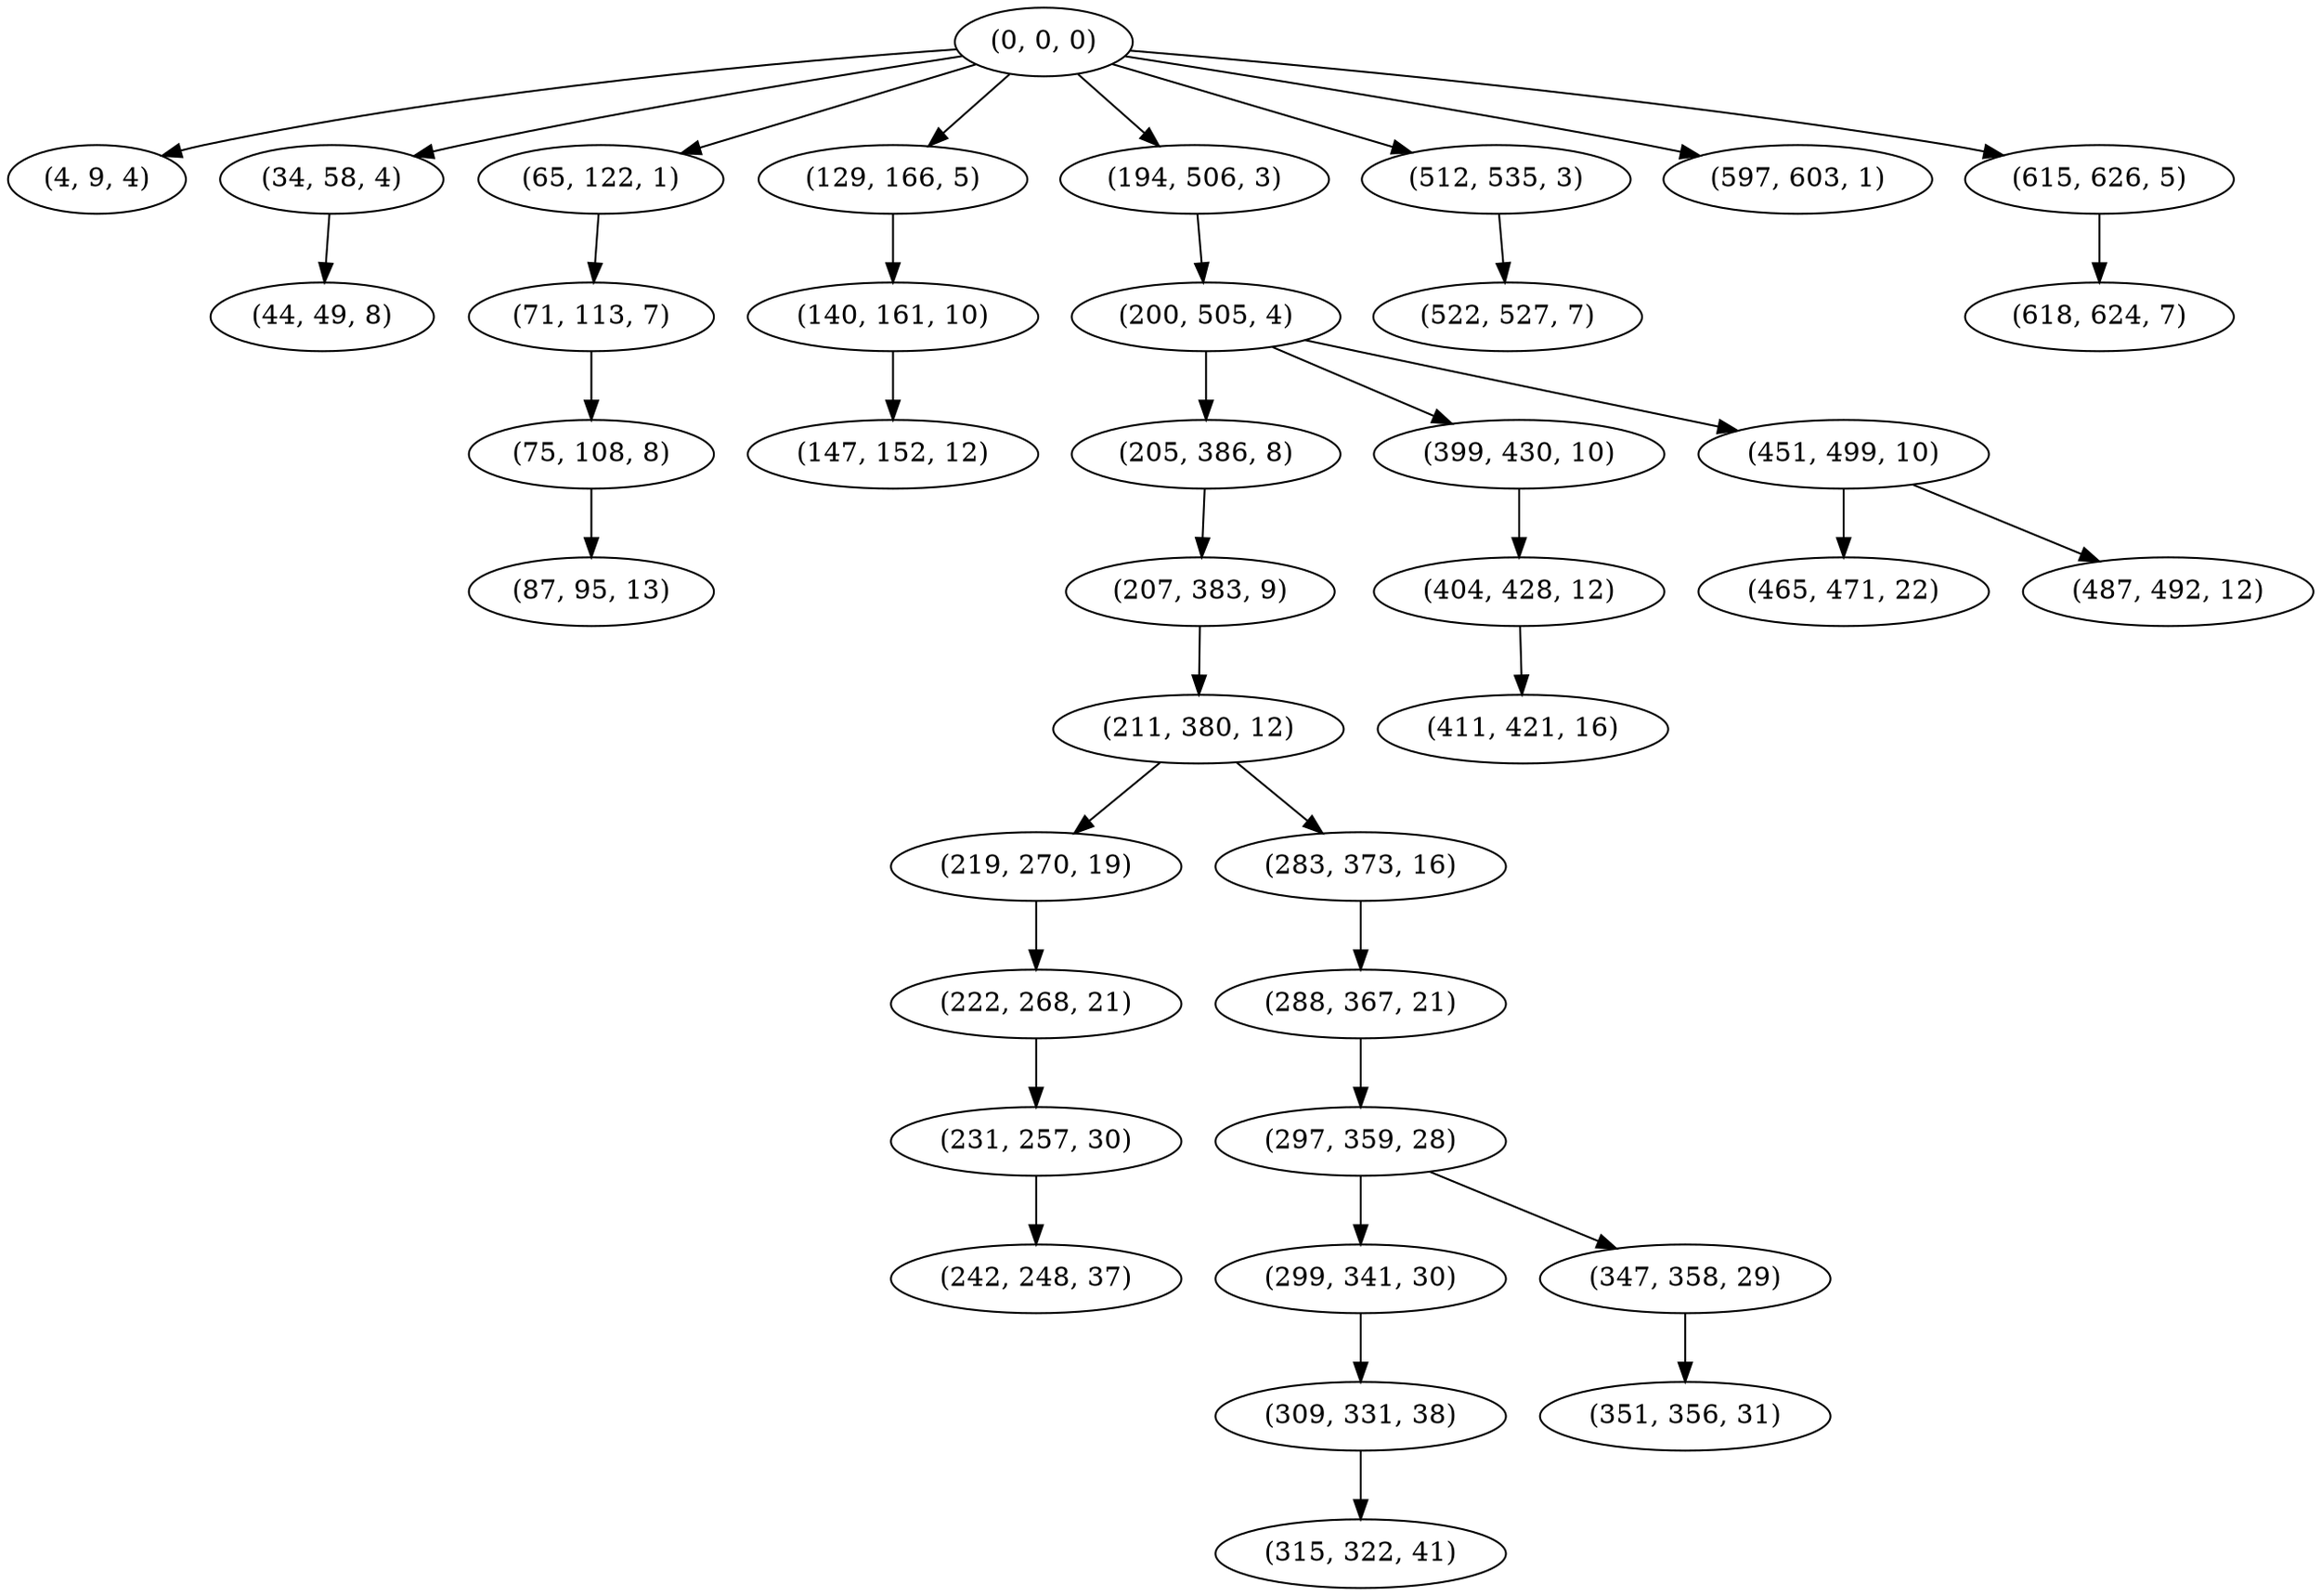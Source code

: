 digraph tree {
    "(0, 0, 0)";
    "(4, 9, 4)";
    "(34, 58, 4)";
    "(44, 49, 8)";
    "(65, 122, 1)";
    "(71, 113, 7)";
    "(75, 108, 8)";
    "(87, 95, 13)";
    "(129, 166, 5)";
    "(140, 161, 10)";
    "(147, 152, 12)";
    "(194, 506, 3)";
    "(200, 505, 4)";
    "(205, 386, 8)";
    "(207, 383, 9)";
    "(211, 380, 12)";
    "(219, 270, 19)";
    "(222, 268, 21)";
    "(231, 257, 30)";
    "(242, 248, 37)";
    "(283, 373, 16)";
    "(288, 367, 21)";
    "(297, 359, 28)";
    "(299, 341, 30)";
    "(309, 331, 38)";
    "(315, 322, 41)";
    "(347, 358, 29)";
    "(351, 356, 31)";
    "(399, 430, 10)";
    "(404, 428, 12)";
    "(411, 421, 16)";
    "(451, 499, 10)";
    "(465, 471, 22)";
    "(487, 492, 12)";
    "(512, 535, 3)";
    "(522, 527, 7)";
    "(597, 603, 1)";
    "(615, 626, 5)";
    "(618, 624, 7)";
    "(0, 0, 0)" -> "(4, 9, 4)";
    "(0, 0, 0)" -> "(34, 58, 4)";
    "(0, 0, 0)" -> "(65, 122, 1)";
    "(0, 0, 0)" -> "(129, 166, 5)";
    "(0, 0, 0)" -> "(194, 506, 3)";
    "(0, 0, 0)" -> "(512, 535, 3)";
    "(0, 0, 0)" -> "(597, 603, 1)";
    "(0, 0, 0)" -> "(615, 626, 5)";
    "(34, 58, 4)" -> "(44, 49, 8)";
    "(65, 122, 1)" -> "(71, 113, 7)";
    "(71, 113, 7)" -> "(75, 108, 8)";
    "(75, 108, 8)" -> "(87, 95, 13)";
    "(129, 166, 5)" -> "(140, 161, 10)";
    "(140, 161, 10)" -> "(147, 152, 12)";
    "(194, 506, 3)" -> "(200, 505, 4)";
    "(200, 505, 4)" -> "(205, 386, 8)";
    "(200, 505, 4)" -> "(399, 430, 10)";
    "(200, 505, 4)" -> "(451, 499, 10)";
    "(205, 386, 8)" -> "(207, 383, 9)";
    "(207, 383, 9)" -> "(211, 380, 12)";
    "(211, 380, 12)" -> "(219, 270, 19)";
    "(211, 380, 12)" -> "(283, 373, 16)";
    "(219, 270, 19)" -> "(222, 268, 21)";
    "(222, 268, 21)" -> "(231, 257, 30)";
    "(231, 257, 30)" -> "(242, 248, 37)";
    "(283, 373, 16)" -> "(288, 367, 21)";
    "(288, 367, 21)" -> "(297, 359, 28)";
    "(297, 359, 28)" -> "(299, 341, 30)";
    "(297, 359, 28)" -> "(347, 358, 29)";
    "(299, 341, 30)" -> "(309, 331, 38)";
    "(309, 331, 38)" -> "(315, 322, 41)";
    "(347, 358, 29)" -> "(351, 356, 31)";
    "(399, 430, 10)" -> "(404, 428, 12)";
    "(404, 428, 12)" -> "(411, 421, 16)";
    "(451, 499, 10)" -> "(465, 471, 22)";
    "(451, 499, 10)" -> "(487, 492, 12)";
    "(512, 535, 3)" -> "(522, 527, 7)";
    "(615, 626, 5)" -> "(618, 624, 7)";
}
